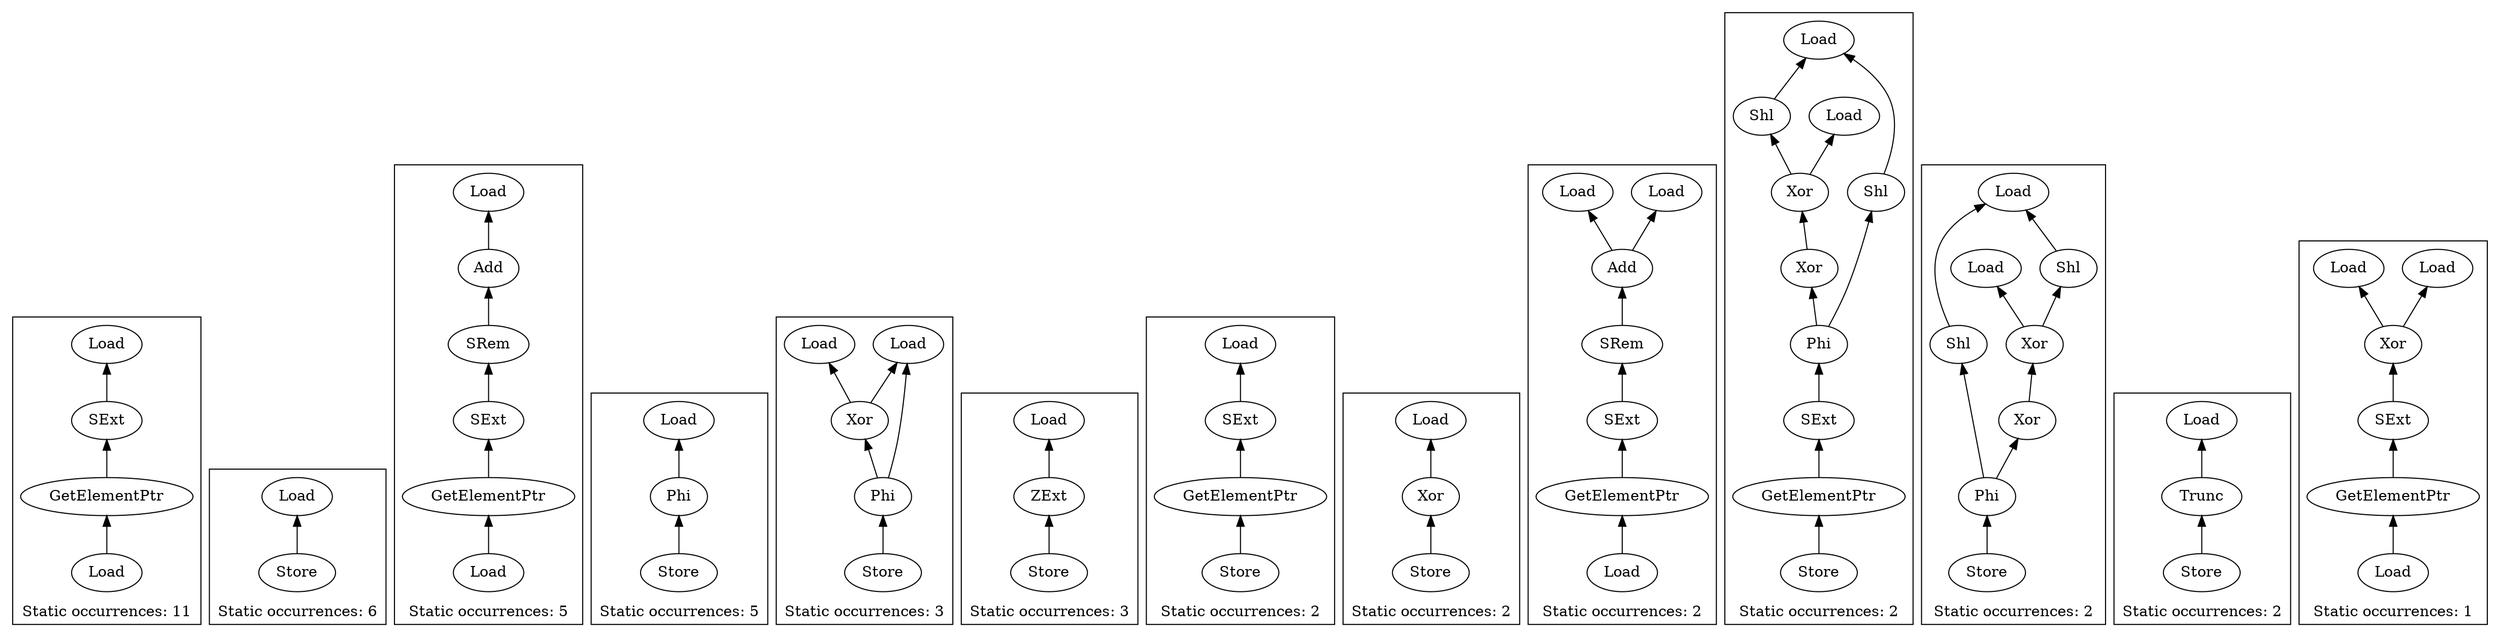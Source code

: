 strict digraph {
rankdir=BT
subgraph {
"0_100" [label="GetElementPtr"]
"0_100" -> { "0_99" }
"0_99" [label="SExt"]
"0_99" -> { "0_92" }
"0_92" [label="Load"]
"0_101" [label="Load"]
"0_101" -> { "0_100" }
cluster=true
label=<Static occurrences: 11>
}
subgraph {
"1_125" [label="Store"]
"1_125" -> { "1_124" }
"1_124" [label="Load"]
cluster=true
label=<Static occurrences: 6>
}
subgraph {
"2_102" [label="Add"]
"2_102" -> { "2_101" }
"2_101" [label="Load"]
"2_103" [label="SRem"]
"2_103" -> { "2_102" }
"2_105" [label="GetElementPtr"]
"2_105" -> { "2_104" }
"2_106" [label="Load"]
"2_106" -> { "2_105" }
"2_104" [label="SExt"]
"2_104" -> { "2_103" }
cluster=true
label=<Static occurrences: 5>
}
subgraph {
"3_664" [label="Phi"]
"3_664" -> { "3_662" }
"3_662" [label="Load"]
"3_665" [label="Store"]
"3_665" -> { "3_664" }
cluster=true
label=<Static occurrences: 5>
}
subgraph {
"4_107" [label="Xor"]
"4_107" -> { "4_106" "4_97" }
"4_106" [label="Load"]
"4_97" [label="Load"]
"4_109" [label="Phi"]
"4_109" -> { "4_97" "4_107" "4_107" }
"4_97" [label="Load"]
"4_110" [label="Store"]
"4_110" -> { "4_109" "4_109" "4_109" }
cluster=true
label=<Static occurrences: 3>
}
subgraph {
"5_150" [label="ZExt"]
"5_150" -> { "5_149" }
"5_149" [label="Load"]
"5_152" [label="Store"]
"5_152" -> { "5_150" }
cluster=true
label=<Static occurrences: 3>
}
subgraph {
"6_46" [label="Store"]
"6_46" -> { "6_45" }
"6_45" [label="GetElementPtr"]
"6_45" -> { "6_44" }
"6_44" [label="SExt"]
"6_44" -> { "6_43" }
"6_43" [label="Load"]
cluster=true
label=<Static occurrences: 2>
}
subgraph {
"7_34" [label="Xor"]
"7_34" -> { "7_33" }
"7_33" [label="Load"]
"7_35" [label="Store"]
"7_35" -> { "7_34" }
cluster=true
label=<Static occurrences: 2>
}
subgraph {
"8_1010" [label="Add"]
"8_1010" -> { "8_1004" "8_994" }
"8_1004" [label="Load"]
"8_994" [label="Load"]
"8_1014" [label="Load"]
"8_1014" -> { "8_1013" "8_1013" }
"8_1012" [label="SExt"]
"8_1012" -> { "8_1011" "8_1011" }
"8_1011" [label="SRem"]
"8_1011" -> { "8_1010" "8_1010" }
"8_1013" [label="GetElementPtr"]
"8_1013" -> { "8_1012" "8_1012" }
cluster=true
label=<Static occurrences: 2>
}
subgraph {
"9_70" [label="Store"]
"9_70" -> { "9_68" "9_68" "9_68" }
"9_58" [label="Shl"]
"9_58" -> { "9_54" }
"9_54" [label="Load"]
"9_60" [label="Xor"]
"9_60" -> { "9_59" "9_59" }
"9_62" [label="Shl"]
"9_62" -> { "9_54" }
"9_54" [label="Load"]
"9_64" [label="Phi"]
"9_64" -> { "9_62" "9_60" "9_60" }
"9_59" [label="Xor"]
"9_59" -> { "9_57" "9_58" }
"9_57" [label="Load"]
"9_68" [label="GetElementPtr"]
"9_68" -> { "9_67" "9_67" "9_67" }
"9_67" [label="SExt"]
"9_67" -> { "9_64" "9_64" "9_64" }
cluster=true
label=<Static occurrences: 2>
}
subgraph {
"10_64" [label="Phi"]
"10_64" -> { "10_62" "10_60" "10_60" }
"10_59" [label="Xor"]
"10_59" -> { "10_57" "10_58" }
"10_57" [label="Load"]
"10_58" [label="Shl"]
"10_58" -> { "10_54" }
"10_54" [label="Load"]
"10_66" [label="Store"]
"10_66" -> { "10_64" "10_64" "10_64" }
"10_60" [label="Xor"]
"10_60" -> { "10_59" "10_59" }
"10_62" [label="Shl"]
"10_62" -> { "10_54" }
"10_54" [label="Load"]
cluster=true
label=<Static occurrences: 2>
}
subgraph {
"11_822" [label="Trunc"]
"11_822" -> { "11_821" }
"11_821" [label="Load"]
"11_824" [label="Store"]
"11_824" -> { "11_822" }
cluster=true
label=<Static occurrences: 2>
}
subgraph {
"12_993" [label="GetElementPtr"]
"12_993" -> { "12_992" "12_992" }
"12_994" [label="Load"]
"12_994" -> { "12_993" "12_993" }
"12_992" [label="SExt"]
"12_992" -> { "12_991" "12_991" }
"12_991" [label="Xor"]
"12_991" -> { "12_990" "12_989" }
"12_990" [label="Load"]
"12_989" [label="Load"]
cluster=true
label=<Static occurrences: 1>
}
}

